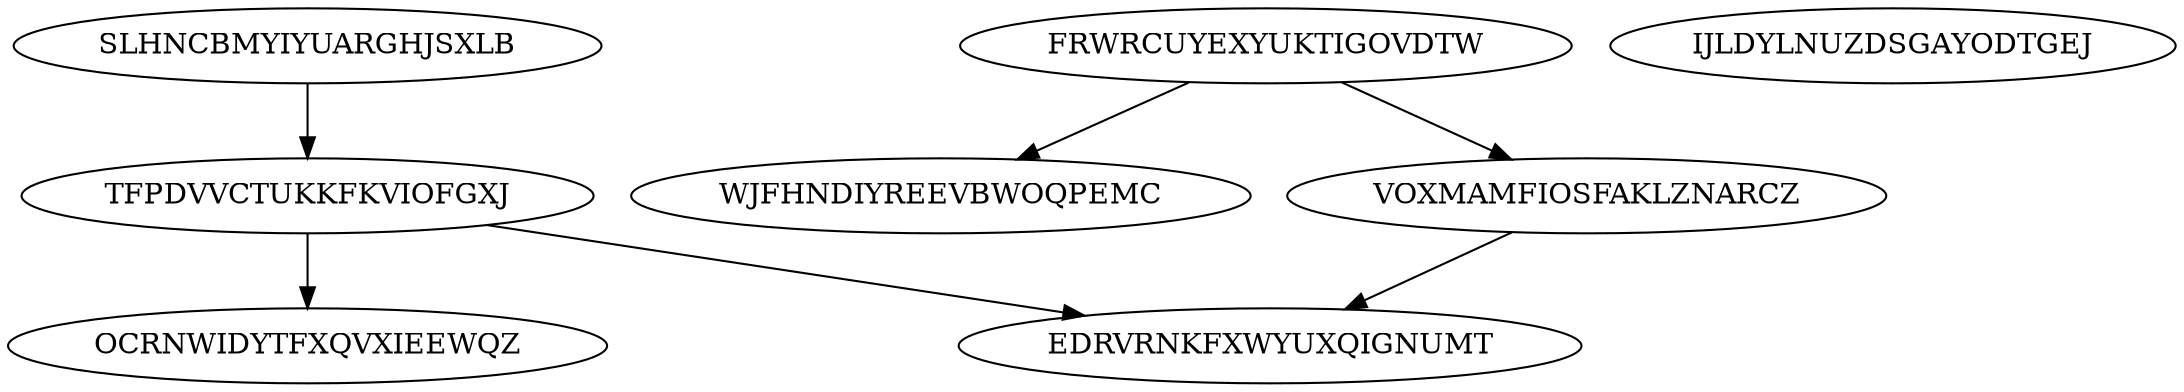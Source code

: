 digraph N8M6 {
	SLHNCBMYIYUARGHJSXLB	[Weight=16];
	FRWRCUYEXYUKTIGOVDTW	[Weight=12];
	WJFHNDIYREEVBWOQPEMC	[Weight=11];
	VOXMAMFIOSFAKLZNARCZ	[Weight=12];
	IJLDYLNUZDSGAYODTGEJ	[Weight=15];
	TFPDVVCTUKKFKVIOFGXJ	[Weight=17];
	EDRVRNKFXWYUXQIGNUMT	[Weight=18];
	OCRNWIDYTFXQVXIEEWQZ	[Weight=15];
	VOXMAMFIOSFAKLZNARCZ -> EDRVRNKFXWYUXQIGNUMT [Weight=14];
	FRWRCUYEXYUKTIGOVDTW -> WJFHNDIYREEVBWOQPEMC [Weight=13];
	SLHNCBMYIYUARGHJSXLB -> TFPDVVCTUKKFKVIOFGXJ [Weight=14];
	TFPDVVCTUKKFKVIOFGXJ -> OCRNWIDYTFXQVXIEEWQZ [Weight=17];
	FRWRCUYEXYUKTIGOVDTW -> VOXMAMFIOSFAKLZNARCZ [Weight=10];
	TFPDVVCTUKKFKVIOFGXJ -> EDRVRNKFXWYUXQIGNUMT [Weight=12];
}
